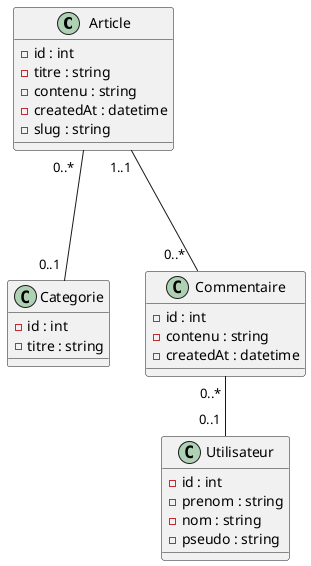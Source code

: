 @startuml
'https://plantuml.com/class-diagram


class Article {
-id : int
-titre : string
-contenu : string
-createdAt : datetime
-slug : string
}

class Categorie {
-id : int
-titre : string
}

class Commentaire {
-id : int
-contenu : string
-createdAt : datetime
}

class Utilisateur {
-id : int
-prenom : string
-nom : string
-pseudo : string
}

Article  "0..*  " ---  "0..1 " Categorie
Commentaire  "0..* " -- "0..1 " Utilisateur
Article "1..1 " --- "0..*  " Commentaire
@enduml